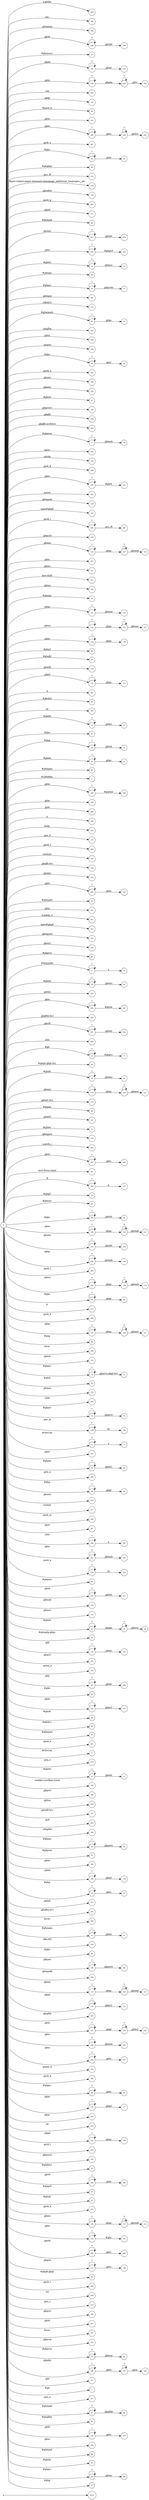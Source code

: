 digraph NFA {
  rankdir=LR;
  node [shape=circle, fontsize=10];
  __start [shape=point, label=""];
  __start -> None;
  300 [label="300"];
  306 [label="306"];
  162 [label="162"];
  297 [label="297"];
  208 [label="208"];
  97 [label="97"];
  19 [label="19"];
  135 [label="135"];
  182 [label="182"];
  206 [label="206"];
  234 [label="234"];
  292 [label="292"];
  143 [label="143"];
  99 [label="99"];
  223 [label="223"];
  170 [label="170"];
  248 [label="248"];
  267 [label="267"];
  4 [label="4"];
  91 [label="91"];
  123 [label="123"];
  175 [label="175"];
  84 [label="84"];
  26 [label="26"];
  219 [label="219"];
  276 [label="276"];
  100 [label="100"];
  158 [label="158"];
  283 [label="283"];
  171 [label="171"];
  133 [label="133"];
  46 [label="46"];
  215 [label="215"];
  224 [label="224"];
  9 [label="9"];
  14 [label="14"];
  59 [label="59"];
  70 [label="70"];
  161 [label="161"];
  142 [label="142"];
  103 [label="103"];
  140 [label="140"];
  52 [label="52"];
  33 [label="33"];
  201 [label="201"];
  256 [label="256"];
  136 [label="136"];
  95 [label="95"];
  264 [label="264"];
  17 [label="17"];
  166 [label="166"];
  189 [label="189"];
  94 [label="94"];
  87 [label="87"];
  144 [label="144"];
  198 [label="198"];
  200 [label="200"];
  77 [label="77"];
  310 [label="310"];
  145 [label="145"];
  268 [label="268"];
  48 [label="48"];
  177 [label="177"];
  230 [label="230"];
  303 [label="303"];
  159 [label="159"];
  314 [label="314"];
  286 [label="286"];
  194 [label="194"];
  227 [label="227"];
  116 [label="116"];
  221 [label="221"];
  151 [label="151"];
  117 [label="117"];
  311 [label="311"];
  148 [label="148"];
  55 [label="55"];
  141 [label="141"];
  131 [label="131"];
  67 [label="67"];
  178 [label="178"];
  183 [label="183"];
  86 [label="86"];
  82 [label="82"];
  156 [label="156"];
  172 [label="172"];
  291 [label="291"];
  39 [label="39"];
  315 [label="315"];
  0 [label="0"];
  112 [label="112"];
  12 [label="12"];
  85 [label="85"];
  32 [label="32"];
  173 [label="173"];
  20 [label="20"];
  49 [label="49"];
  233 [label="233"];
  1 [label="1"];
  228 [label="228"];
  146 [label="146"];
  168 [label="168"];
  96 [label="96"];
  266 [label="266"];
  24 [label="24"];
  299 [label="299"];
  305 [label="305"];
  214 [label="214"];
  272 [label="272"];
  282 [label="282"];
  316 [label="316"];
  121 [label="121"];
  199 [label="199"];
  212 [label="212"];
  240 [label="240"];
  54 [label="54"];
  251 [label="251"];
  301 [label="301"];
  71 [label="71"];
  279 [label="279"];
  313 [label="313"];
  163 [label="163"];
  216 [label="216"];
  154 [label="154"];
  118 [label="118"];
  81 [label="81"];
  5 [label="5"];
  18 [label="18"];
  220 [label="220"];
  226 [label="226"];
  231 [label="231"];
  204 [label="204"];
  257 [label="257"];
  260 [label="260"];
  295 [label="295"];
  8 [label="8"];
  36 [label="36"];
  25 [label="25"];
  78 [label="78"];
  119 [label="119"];
  127 [label="127"];
  236 [label="236"];
  155 [label="155"];
  60 [label="60"];
  6 [label="6"];
  147 [label="147"];
  238 [label="238"];
  11 [label="11"];
  164 [label="164"];
  245 [label="245"];
  302 [label="302"];
  262 [label="262"];
  53 [label="53"];
  101 [label="101"];
  209 [label="209"];
  106 [label="106"];
  34 [label="34"];
  45 [label="45"];
  93 [label="93"];
  122 [label="122"];
  213 [label="213"];
  139 [label="139"];
  258 [label="258"];
  289 [label="289"];
  111 [label="111"];
  128 [label="128"];
  89 [label="89"];
  312 [label="312"];
  284 [label="284"];
  125 [label="125"];
  98 [label="98"];
  308 [label="308"];
  222 [label="222"];
  74 [label="74"];
  44 [label="44"];
  150 [label="150"];
  293 [label="293"];
  72 [label="72"];
  225 [label="225"];
  108 [label="108"];
  3 [label="3"];
  138 [label="138"];
  73 [label="73"];
  255 [label="255"];
  61 [label="61"];
  269 [label="269"];
  13 [label="13"];
  28 [label="28"];
  287 [label="287"];
  253 [label="253"];
  317 [label="317"];
  23 [label="23"];
  290 [label="290"];
  261 [label="261"];
  21 [label="21"];
  296 [label="296"];
  242 [label="242"];
  69 [label="69"];
  278 [label="278"];
  65 [label="65"];
  210 [label="210"];
  149 [label="149"];
  152 [label="152"];
  22 [label="22"];
  247 [label="247"];
  15 [label="15"];
  58 [label="58"];
  134 [label="134"];
  197 [label="197"];
  270 [label="270"];
  229 [label="229"];
  167 [label="167"];
  10 [label="10"];
  180 [label="180"];
  38 [label="38"];
  92 [label="92"];
  241 [label="241"];
  42 [label="42"];
  80 [label="80"];
  57 [label="57"];
  31 [label="31"];
  185 [label="185"];
  281 [label="281"];
  2 [label="2"];
  275 [label="275"];
  16 [label="16"];
  109 [label="109"];
  62 [label="62"];
  107 [label="107"];
  102 [label="102"];
  196 [label="196"];
  252 [label="252"];
  157 [label="157"];
  265 [label="265"];
  298 [label="298"];
  63 [label="63"];
  76 [label="76"];
  130 [label="130"];
  243 [label="243"];
  165 [label="165"];
  169 [label="169"];
  30 [label="30"];
  153 [label="153"];
  181 [label="181"];
  202 [label="202"];
  309 [label="309"];
  50 [label="50"];
  235 [label="235"];
  64 [label="64"];
  263 [label="263"];
  104 [label="104"];
  88 [label="88"];
  190 [label="190"];
  160 [label="160"];
  113 [label="113"];
  174 [label="174"];
  203 [label="203"];
  237 [label="237"];
  244 [label="244"];
  246 [label="246"];
  274 [label="274"];
  288 [label="288"];
  66 [label="66"];
  176 [label="176"];
  304 [label="304"];
  105 [label="105"];
  90 [label="90"];
  191 [label="191"];
  114 [label="114"];
  211 [label="211"];
  184 [label="184"];
  285 [label="285"];
  192 [label="192"];
  40 [label="40"];
  120 [label="120"];
  205 [label="205"];
  126 [label="126"];
  249 [label="249"];
  37 [label="37"];
  43 [label="43"];
  277 [label="277"];
  110 [label="110"];
  232 [label="232"];
  239 [label="239"];
  259 [label="259"];
  137 [label="137"];
  35 [label="35"];
  124 [label="124"];
  280 [label="280"];
  294 [label="294"];
  273 [label="273"];
  195 [label="195"];
  207 [label="207"];
  307 [label="307"];
  193 [label="193"];
  29 [label="29"];
  115 [label="115"];
  132 [label="132"];
  250 [label="250"];
  79 [label="79"];
  186 [label="186"];
  188 [label="188"];
  217 [label="217"];
  187 [label="187"];
  7 [label="7"];
  271 [label="271"];
  47 [label="47"];
  129 [label="129"];
  83 [label="83"];
  218 [label="218"];
  254 [label="254"];
  56 [label="56"];
  41 [label="41"];
  68 [label="68"];
  179 [label="179"];
  51 [label="51"];
  75 [label="75"];
  27 [label="27"];
  { node [shape=doublecircle]; 1 2 4 6 7 9 10 11 13 15 17 19 21 24 26 27 29 31 33 34 35 36 37 38 39 40 41 42 43 44 45 46 48 49 51 53 54 55 56 57 58 59 60 62 64 65 67 69 71 73 75 76 78 80 81 82 83 84 85 86 87 88 90 92 94 96 97 98 99 100 101 102 103 104 105 107 109 112 115 118 121 124 127 130 133 135 136 138 140 142 143 144 145 146 147 148 149 150 151 152 153 154 155 156 157 158 159 160 161 162 163 164 165 166 168 170 171 173 175 177 179 181 183 185 188 189 191 192 193 194 195 196 197 198 199 200 201 202 203 204 206 207 209 211 212 214 216 217 219 220 221 222 223 225 227 229 231 233 236 239 241 243 245 247 250 251 252 253 254 255 256 258 260 261 263 264 265 266 267 268 269 270 271 272 273 274 275 276 277 279 280 281 282 283 284 285 287 288 289 290 291 292 293 294 295 297 298 299 300 301 302 303 304 305 306 307 308 309 310 311 312 313 314 315 316 317 }
  0 -> 1 [label="#GBMPAL"];
  0 -> 2 [label="#SIvCob"];
  0 -> 3 [label="#SIvCob"];
  3 -> 3 [label="*"];
  3 -> 4 [label="a"];
  0 -> 5 [label="#WqQANb"];
  5 -> 5 [label="*"];
  5 -> 6 [label="a"];
  0 -> 7 [label="#gb"];
  0 -> 8 [label="#gb"];
  8 -> 8 [label="*"];
  8 -> 9 [label="#gbprc"];
  0 -> 10 [label="#gbb"];
  0 -> 11 [label="#gbbw"];
  0 -> 12 [label="#gbd4"];
  12 -> 12 [label="*"];
  12 -> 13 [label=".gbmc"];
  0 -> 14 [label="#gbd4"];
  14 -> 14 [label="*"];
  14 -> 15 [label=".gbmcc"];
  0 -> 16 [label="#gbd4"];
  16 -> 16 [label="*"];
  16 -> 17 [label=".gbmh"];
  0 -> 18 [label="#gbd4"];
  18 -> 18 [label="*"];
  18 -> 19 [label=".gbmtc"];
  0 -> 20 [label="#gbd4"];
  20 -> 20 [label="*"];
  20 -> 21 [label=".gbpc"];
  0 -> 22 [label="#gbd4"];
  22 -> 22 [label="*"];
  22 -> 23 [label=".gbpgs"];
  23 -> 23 [label="*"];
  23 -> 24 [label=".gbmtc"];
  0 -> 25 [label="#gbd4"];
  25 -> 25 [label="*"];
  25 -> 26 [label=".gbsbic"];
  0 -> 27 [label="#gbg"];
  0 -> 28 [label="#gbg"];
  28 -> 28 [label="*"];
  28 -> 29 [label=".gbgt"];
  0 -> 30 [label="#gbg"];
  30 -> 30 [label="*"];
  30 -> 31 [label=".gbm"];
  0 -> 32 [label="#gbg"];
  32 -> 32 [label="*"];
  32 -> 33 [label=".gbtcb"];
  0 -> 34 [label="#gbg5"];
  0 -> 35 [label="#gbg6.gbgt"];
  0 -> 36 [label="#gbg6.gbgt-hvr"];
  0 -> 37 [label="#gbgs5"];
  0 -> 38 [label="#gbi4i"];
  0 -> 39 [label="#gbi4id"];
  0 -> 40 [label="#gbi4m1"];
  0 -> 41 [label="#gbi4s"];
  0 -> 42 [label="#gbi4s1"];
  0 -> 43 [label="#gbi4t"];
  0 -> 44 [label="#gbi5"];
  0 -> 45 [label="#gbmm"];
  0 -> 46 [label="#gbmpal"];
  0 -> 47 [label="#gbmpal"];
  47 -> 47 [label="*"];
  47 -> 48 [label=".gbqfbb"];
  0 -> 49 [label="#gbmpas"];
  0 -> 50 [label="#gbmpas"];
  50 -> 50 [label="*"];
  50 -> 51 [label=".gbmt"];
  0 -> 52 [label="#gbmpasb"];
  52 -> 52 [label="*"];
  52 -> 53 [label=".gbps"];
  0 -> 54 [label="#gbmpdv"];
  0 -> 55 [label="#gbmpi"];
  0 -> 56 [label="#gbmpid"];
  0 -> 57 [label="#gbmpiw"];
  0 -> 58 [label="#gbmplp.gbps"];
  0 -> 59 [label="#gbmps"];
  0 -> 60 [label="#gbpm"];
  0 -> 61 [label="#gbpm"];
  61 -> 61 [label="*"];
  61 -> 62 [label=".gbml1"];
  0 -> 63 [label="#gbpm"];
  63 -> 63 [label="*"];
  63 -> 64 [label=".gbpmtc"];
  0 -> 65 [label="#gbpms"];
  0 -> 66 [label="#gbprc"];
  66 -> 66 [label="*"];
  66 -> 67 [label=".gbm"];
  0 -> 68 [label="#gbprc"];
  68 -> 68 [label="*"];
  68 -> 69 [label=".gbmc"];
  0 -> 70 [label="#gbprc"];
  70 -> 70 [label="*"];
  70 -> 71 [label=".gbprcbc"];
  0 -> 72 [label="#gbprc"];
  72 -> 72 [label="*"];
  72 -> 73 [label=".gbprcx"];
  0 -> 74 [label="#gbprc"];
  74 -> 74 [label="*"];
  74 -> 75 [label=".gbprcx.gbgt-hvr"];
  0 -> 76 [label="#gbprca"];
  0 -> 77 [label="#gbprca"];
  77 -> 77 [label="*"];
  77 -> 78 [label=".gbmab"];
  0 -> 79 [label="#gbprca"];
  79 -> 79 [label="*"];
  79 -> 80 [label=".gbmac"];
  0 -> 81 [label="#gbprcs"];
  0 -> 82 [label="#gbqfb"];
  0 -> 83 [label="#gbqfbw"];
  0 -> 84 [label="#gbqfqw"];
  0 -> 85 [label="#gbs"];
  0 -> 86 [label="#gbx3"];
  0 -> 87 [label="#gbx4"];
  0 -> 88 [label="#gbz"];
  0 -> 89 [label="#gbz"];
  89 -> 89 [label="*"];
  89 -> 90 [label=".gbgt"];
  0 -> 91 [label="#gbz"];
  91 -> 91 [label="*"];
  91 -> 92 [label=".gbm"];
  0 -> 93 [label="#gbz"];
  93 -> 93 [label="*"];
  93 -> 94 [label=".gbtcb"];
  0 -> 95 [label="#gbz"];
  95 -> 95 [label="*"];
  95 -> 96 [label=".gbzt"];
  0 -> 97 [label="#gbztms1"];
  0 -> 98 [label="#gog"];
  0 -> 99 [label="#gssb_b"];
  0 -> 100 [label="#gws-output-pages-elements-homepage_additional_languages__als"];
  0 -> 101 [label="-moz-focus-inner"];
  0 -> 102 [label="-webkit-scrollbar-track"];
  0 -> 103 [label=".GBMCC"];
  0 -> 104 [label=".H6sW5"];
  0 -> 105 [label=".ds"];
  0 -> 106 [label=".fl"];
  106 -> 106 [label="*"];
  106 -> 107 [label="a"];
  0 -> 108 [label=".gac_m"];
  108 -> 108 [label="*"];
  108 -> 109 [label="td"];
  0 -> 110 [label=".gbem"];
  110 -> 110 [label="*"];
  110 -> 111 [label=".gbgs"];
  111 -> 111 [label="*"];
  111 -> 112 [label=".gbmab"];
  0 -> 113 [label=".gbem"];
  113 -> 113 [label="*"];
  113 -> 114 [label=".gbgs"];
  114 -> 114 [label="*"];
  114 -> 115 [label=".gbmac"];
  0 -> 116 [label=".gbemi"];
  116 -> 116 [label="*"];
  116 -> 117 [label=".gbgs"];
  117 -> 117 [label="*"];
  117 -> 118 [label=".gbmab"];
  0 -> 119 [label=".gbemi"];
  119 -> 119 [label="*"];
  119 -> 120 [label=".gbgs"];
  120 -> 120 [label="*"];
  120 -> 121 [label=".gbmac"];
  0 -> 122 [label=".gbes"];
  122 -> 122 [label="*"];
  122 -> 123 [label=".gbgs"];
  123 -> 123 [label="*"];
  123 -> 124 [label=".gbmab"];
  0 -> 125 [label=".gbes"];
  125 -> 125 [label="*"];
  125 -> 126 [label=".gbgs"];
  126 -> 126 [label="*"];
  126 -> 127 [label=".gbmac"];
  0 -> 128 [label=".gbesi"];
  128 -> 128 [label="*"];
  128 -> 129 [label=".gbgs"];
  129 -> 129 [label="*"];
  129 -> 130 [label=".gbmab"];
  0 -> 131 [label=".gbesi"];
  131 -> 131 [label="*"];
  131 -> 132 [label=".gbgs"];
  132 -> 132 [label="*"];
  132 -> 133 [label=".gbmac"];
  0 -> 134 [label=".gbf"];
  134 -> 134 [label="*"];
  134 -> 135 [label=".gbmt"];
  0 -> 136 [label=".gbg4a"];
  0 -> 137 [label=".gbg4a"];
  137 -> 137 [label="*"];
  137 -> 138 [label=".gbts"];
  0 -> 139 [label=".gbgs"];
  139 -> 139 [label="*"];
  139 -> 140 [label=".gbmab"];
  0 -> 141 [label=".gbgs"];
  141 -> 141 [label="*"];
  141 -> 142 [label=".gbmac"];
  0 -> 143 [label=".gbgt"];
  0 -> 144 [label=".gbgt-hvr"];
  0 -> 145 [label=".gbi4p"];
  0 -> 146 [label=".gbm"];
  0 -> 147 [label=".gbm0l"];
  0 -> 148 [label=".gbma"];
  0 -> 149 [label=".gbmab"];
  0 -> 150 [label=".gbmac"];
  0 -> 151 [label=".gbmc"];
  0 -> 152 [label=".gbmcc"];
  0 -> 153 [label=".gbmh"];
  0 -> 154 [label=".gbml1"];
  0 -> 155 [label=".gbml1-hvr"];
  0 -> 156 [label=".gbmlb"];
  0 -> 157 [label=".gbmlb-hvr"];
  0 -> 158 [label=".gbmlbw"];
  0 -> 159 [label=".gbmpala"];
  0 -> 160 [label=".gbmpalb"];
  0 -> 161 [label=".gbmpia"];
  0 -> 162 [label=".gbmpiaa"];
  0 -> 163 [label=".gbmpiaw"];
  0 -> 164 [label=".gbmpnw"];
  0 -> 165 [label=".gbmt"];
  0 -> 166 [label=".gbmtc"];
  0 -> 167 [label=".gbn"];
  167 -> 167 [label="*"];
  167 -> 168 [label=".gbmt"];
  0 -> 169 [label=".gbnd"];
  169 -> 169 [label="*"];
  169 -> 170 [label=".gbmt"];
  0 -> 171 [label=".gbp0"];
  0 -> 172 [label=".gbp0"];
  172 -> 172 [label="*"];
  172 -> 173 [label=".gbps"];
  0 -> 174 [label=".gbp0"];
  174 -> 174 [label="*"];
  174 -> 175 [label=".gbps2"];
  0 -> 176 [label=".gbpc"];
  176 -> 176 [label="*"];
  176 -> 177 [label=".gbpd"];
  0 -> 178 [label=".gbpc"];
  178 -> 178 [label="*"];
  178 -> 179 [label=".gbps"];
  0 -> 180 [label=".gbpc"];
  180 -> 180 [label="*"];
  180 -> 181 [label=".gbps2"];
  0 -> 182 [label=".gbpd"];
  182 -> 182 [label="*"];
  182 -> 183 [label=".gbmt"];
  0 -> 184 [label=".gbpd"];
  184 -> 184 [label="*"];
  184 -> 185 [label=".gbps"];
  0 -> 186 [label=".gbpdjs"];
  186 -> 186 [label="*"];
  186 -> 187 [label=".gbto"];
  187 -> 187 [label="*"];
  187 -> 188 [label=".gbm"];
  0 -> 189 [label=".gbpmc"];
  0 -> 190 [label=".gbpmc"];
  190 -> 190 [label="*"];
  190 -> 191 [label=".gbpmtc"];
  0 -> 192 [label=".gbpms2"];
  0 -> 193 [label=".gbprcb"];
  0 -> 194 [label=".gbprcd"];
  0 -> 195 [label=".gbprci"];
  0 -> 196 [label=".gbprct"];
  0 -> 197 [label=".gbps2"];
  0 -> 198 [label=".gbqfb"];
  0 -> 199 [label=".gbqfb-hvr"];
  0 -> 200 [label=".gbqfb-no-focus"];
  0 -> 201 [label=".gbqfba"];
  0 -> 202 [label=".gbqfba-hvr"];
  0 -> 203 [label=".gbqfbb"];
  0 -> 204 [label=".gbqfbb-hvr"];
  0 -> 205 [label=".gbrtl"];
  205 -> 205 [label="*"];
  205 -> 206 [label=".gbm"];
  0 -> 207 [label=".gbsb"];
  0 -> 208 [label=".gbsb"];
  208 -> 208 [label="*"];
  208 -> 209 [label=".gbsbb"];
  0 -> 210 [label=".gbsb"];
  210 -> 210 [label="*"];
  210 -> 211 [label=".gbsbt"];
  0 -> 212 [label=".gbsbic"];
  0 -> 213 [label=".gbsbis"];
  213 -> 213 [label="*"];
  213 -> 214 [label=".gbsbb"];
  0 -> 215 [label=".gbsbis"];
  215 -> 215 [label="*"];
  215 -> 216 [label=".gbsbt"];
  0 -> 217 [label=".gbt"];
  0 -> 218 [label=".gbtb"];
  218 -> 218 [label="*"];
  218 -> 219 [label=".gbts"];
  0 -> 220 [label=".gbtb2"];
  0 -> 221 [label=".gbtc"];
  0 -> 222 [label=".gbtcb"];
  0 -> 223 [label=".gbto"];
  0 -> 224 [label=".gbto"];
  224 -> 224 [label="*"];
  224 -> 225 [label="#gbgs5"];
  0 -> 226 [label=".gbto"];
  226 -> 226 [label="*"];
  226 -> 227 [label="#gbi4i"];
  0 -> 228 [label=".gbto"];
  228 -> 228 [label="*"];
  228 -> 229 [label="#gbi4id"];
  0 -> 230 [label=".gbto"];
  230 -> 230 [label="*"];
  230 -> 231 [label="#gbi5"];
  0 -> 232 [label=".gbto"];
  232 -> 232 [label="*"];
  232 -> 233 [label="#gbs"];
  0 -> 234 [label=".gbto"];
  234 -> 234 [label="*"];
  234 -> 235 [label=".gbg4a"];
  235 -> 235 [label="*"];
  235 -> 236 [label=".gbts"];
  0 -> 237 [label=".gbto"];
  237 -> 237 [label="*"];
  237 -> 238 [label=".gbgt"];
  238 -> 238 [label="*"];
  238 -> 239 [label=".gbtb2"];
  0 -> 240 [label=".gbto"];
  240 -> 240 [label="*"];
  240 -> 241 [label=".gbm"];
  0 -> 242 [label=".gbto"];
  242 -> 242 [label="*"];
  242 -> 243 [label=".gbmab"];
  0 -> 244 [label=".gbto"];
  244 -> 244 [label="*"];
  244 -> 245 [label=".gbmac"];
  0 -> 246 [label=".gbto"];
  246 -> 246 [label="*"];
  246 -> 247 [label=".gbts"];
  0 -> 248 [label=".gbto"];
  248 -> 248 [label="*"];
  248 -> 249 [label=".gbzt"];
  249 -> 249 [label="*"];
  249 -> 250 [label=".gbtb2"];
  0 -> 251 [label=".gbts"];
  0 -> 252 [label=".gbtsa"];
  0 -> 253 [label=".gbxms"];
  0 -> 254 [label=".gbxo"];
  0 -> 255 [label=".gbxv"];
  0 -> 256 [label=".gbxx"];
  0 -> 257 [label=".gbz0l"];
  257 -> 257 [label="*"];
  257 -> 258 [label=".gbtb2"];
  0 -> 259 [label=".gbz0l"];
  259 -> 259 [label="*"];
  259 -> 260 [label=".gbts"];
  0 -> 261 [label=".gbzt"];
  0 -> 262 [label=".gbzt"];
  262 -> 262 [label="*"];
  262 -> 263 [label=".gbts"];
  0 -> 264 [label=".gsdd_a"];
  0 -> 265 [label=".gsfi"];
  0 -> 266 [label=".gsfs"];
  0 -> 267 [label=".gsib_a"];
  0 -> 268 [label=".gsib_b"];
  0 -> 269 [label=".gsls_a"];
  0 -> 270 [label=".gsmq_a"];
  0 -> 271 [label=".gsn_a"];
  0 -> 272 [label=".gsn_b"];
  0 -> 273 [label=".gsn_c"];
  0 -> 274 [label=".gspqs_b"];
  0 -> 275 [label=".gsq_a"];
  0 -> 276 [label=".gss_ifl"];
  0 -> 277 [label=".gssb_a"];
  0 -> 278 [label=".gssb_a"];
  278 -> 278 [label="*"];
  278 -> 279 [label="td"];
  0 -> 280 [label=".gssb_c"];
  0 -> 281 [label=".gssb_e"];
  0 -> 282 [label=".gssb_f"];
  0 -> 283 [label=".gssb_g"];
  0 -> 284 [label=".gssb_h"];
  0 -> 285 [label=".gssb_i"];
  0 -> 286 [label=".gssb_i"];
  286 -> 286 [label="*"];
  286 -> 287 [label=".gss_ifl"];
  0 -> 288 [label=".gssb_k"];
  0 -> 289 [label=".gssb_l"];
  0 -> 290 [label=".gssb_m"];
  0 -> 291 [label=".h"];
  0 -> 292 [label=".lsb"];
  0 -> 293 [label=".lsbb"];
  0 -> 294 [label=".lst"];
  0 -> 295 [label=".sblc"];
  0 -> 296 [label=".sblc"];
  296 -> 296 [label="*"];
  296 -> 297 [label="a"];
  0 -> 298 [label=".z4hgWe"];
  0 -> 299 [label="a"];
  0 -> 300 [label="a.gbiba"];
  0 -> 301 [label="a.gspqs_a"];
  0 -> 302 [label="a.gssb_j"];
  0 -> 303 [label="active"];
  0 -> 304 [label="after"];
  0 -> 305 [label="body"];
  0 -> 306 [label="em"];
  0 -> 307 [label="focus"];
  0 -> 308 [label="form"];
  0 -> 309 [label="hover"];
  0 -> 310 [label="input"];
  0 -> 311 [label="last-child"];
  0 -> 312 [label="p"];
  0 -> 313 [label="span#gbg4"];
  0 -> 314 [label="span#gbg6"];
  0 -> 315 [label="td"];
  0 -> 316 [label="vertical"];
  0 -> 317 [label="visited"];
}
